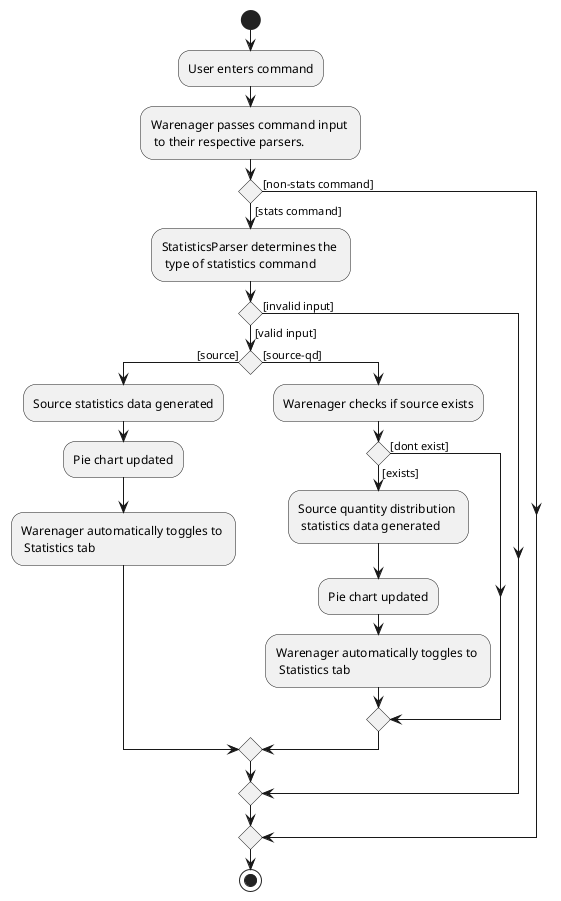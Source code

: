 @startuml
start
:User enters command;

:Warenager passes command input \n to their respective parsers.;

if () then ([stats command])
    :StatisticsParser determines the \n type of statistics command;
    if () then ([valid input])
        if () then ([source])
            :Source statistics data generated;
            :Pie chart updated;
            :Warenager automatically toggles to \n Statistics tab;
        else ([source-qd])
            :Warenager checks if source exists;
                if () then ([exists])
                    :Source quantity distribution \n statistics data generated;
                    :Pie chart updated;
                    :Warenager automatically toggles to \n Statistics tab;
                else ([dont exist])
            endif
        endif
    else ([invalid input])
    endif
else ([non-stats command])

endif
stop

@enduml
